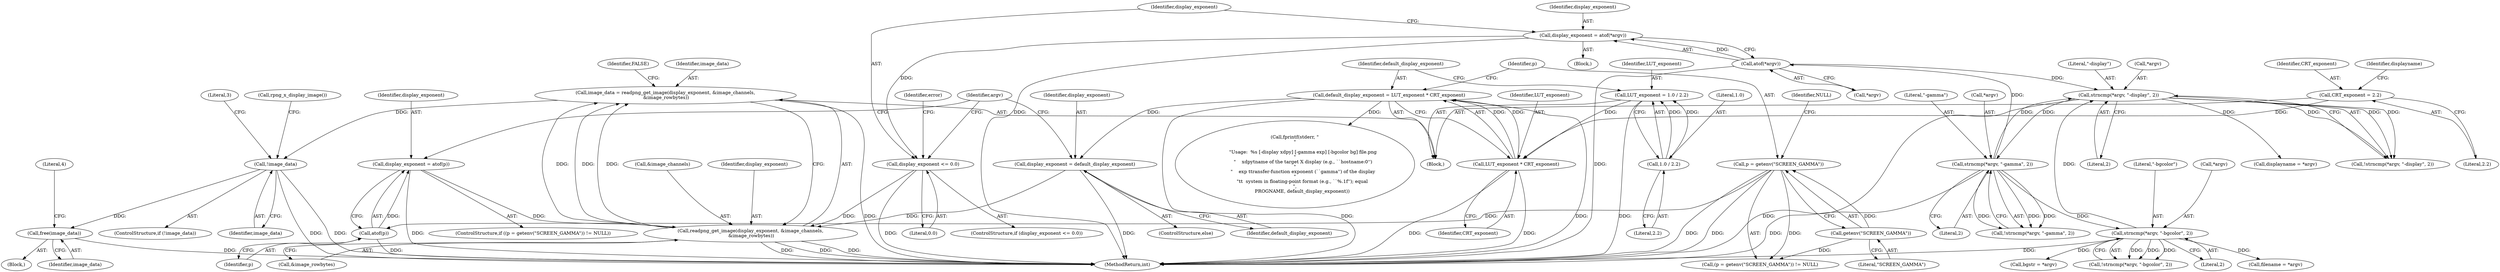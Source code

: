 digraph "0_Android_9d4853418ab2f754c2b63e091c29c5529b8b86ca_7@API" {
"1000497" [label="(Call,free(image_data))"];
"1000489" [label="(Call,!image_data)"];
"1000476" [label="(Call,image_data = readpng_get_image(display_exponent, &image_channels,\n &image_rowbytes))"];
"1000478" [label="(Call,readpng_get_image(display_exponent, &image_channels,\n &image_rowbytes))"];
"1000177" [label="(Call,display_exponent = atof(p))"];
"1000179" [label="(Call,atof(p))"];
"1000172" [label="(Call,p = getenv(\"SCREEN_GAMMA\"))"];
"1000174" [label="(Call,getenv(\"SCREEN_GAMMA\"))"];
"1000237" [label="(Call,display_exponent <= 0.0)"];
"1000231" [label="(Call,display_exponent = atof(*argv))"];
"1000233" [label="(Call,atof(*argv))"];
"1000216" [label="(Call,strncmp(*argv, \"-gamma\", 2))"];
"1000195" [label="(Call,strncmp(*argv, \"-display\", 2))"];
"1000245" [label="(Call,strncmp(*argv, \"-bgcolor\", 2))"];
"1000182" [label="(Call,display_exponent = default_display_exponent)"];
"1000165" [label="(Call,default_display_exponent = LUT_exponent * CRT_exponent)"];
"1000167" [label="(Call,LUT_exponent * CRT_exponent)"];
"1000160" [label="(Call,LUT_exponent = 1.0 / 2.2)"];
"1000162" [label="(Call,1.0 / 2.2)"];
"1000144" [label="(Call,CRT_exponent = 2.2)"];
"1000209" [label="(Call,displayname = *argv)"];
"1000493" [label="(Literal,3)"];
"1000173" [label="(Identifier,p)"];
"1000161" [label="(Identifier,LUT_exponent)"];
"1000496" [label="(Block,)"];
"1000177" [label="(Call,display_exponent = atof(p))"];
"1000241" [label="(Identifier,error)"];
"1000194" [label="(Call,!strncmp(*argv, \"-display\", 2))"];
"1000151" [label="(Identifier,displayname)"];
"1000239" [label="(Literal,0.0)"];
"1000488" [label="(ControlStructure,if (!image_data))"];
"1000477" [label="(Identifier,image_data)"];
"1000128" [label="(Block,)"];
"1000476" [label="(Call,image_data = readpng_get_image(display_exponent, &image_channels,\n &image_rowbytes))"];
"1000220" [label="(Literal,2)"];
"1000168" [label="(Identifier,LUT_exponent)"];
"1000480" [label="(Call,&image_channels)"];
"1000184" [label="(Identifier,default_display_exponent)"];
"1000195" [label="(Call,strncmp(*argv, \"-display\", 2))"];
"1000166" [label="(Identifier,default_display_exponent)"];
"1000552" [label="(MethodReturn,int)"];
"1000182" [label="(Call,display_exponent = default_display_exponent)"];
"1000174" [label="(Call,getenv(\"SCREEN_GAMMA\"))"];
"1000230" [label="(Block,)"];
"1000198" [label="(Literal,\"-display\")"];
"1000164" [label="(Literal,2.2)"];
"1000162" [label="(Call,1.0 / 2.2)"];
"1000219" [label="(Literal,\"-gamma\")"];
"1000489" [label="(Call,!image_data)"];
"1000145" [label="(Identifier,CRT_exponent)"];
"1000171" [label="(Call,(p = getenv(\"SCREEN_GAMMA\")) != NULL)"];
"1000485" [label="(Identifier,FALSE)"];
"1000234" [label="(Call,*argv)"];
"1000217" [label="(Call,*argv)"];
"1000183" [label="(Identifier,display_exponent)"];
"1000178" [label="(Identifier,display_exponent)"];
"1000144" [label="(Call,CRT_exponent = 2.2)"];
"1000500" [label="(Literal,4)"];
"1000248" [label="(Literal,\"-bgcolor\")"];
"1000236" [label="(ControlStructure,if (display_exponent <= 0.0))"];
"1000498" [label="(Identifier,image_data)"];
"1000244" [label="(Call,!strncmp(*argv, \"-bgcolor\", 2))"];
"1000189" [label="(Identifier,argv)"];
"1000176" [label="(Identifier,NULL)"];
"1000478" [label="(Call,readpng_get_image(display_exponent, &image_channels,\n &image_rowbytes))"];
"1000233" [label="(Call,atof(*argv))"];
"1000249" [label="(Literal,2)"];
"1000170" [label="(ControlStructure,if ((p = getenv(\"SCREEN_GAMMA\")) != NULL))"];
"1000318" [label="(Call,fprintf(stderr, \"\n\"\n\n           \"Usage:  %s [-display xdpy] [-gamma exp] [-bgcolor bg] file.png\n\"\n           \"    xdpy\tname of the target X display (e.g., ``hostname:0'')\n\"\n           \"    exp \ttransfer-function exponent (``gamma'') of the display\n\"\n          \"\t\t  system in floating-point format (e.g., ``%.1f''); equal\n\",\n          PROGNAME, default_display_exponent))"];
"1000146" [label="(Literal,2.2)"];
"1000290" [label="(Call,filename = *argv)"];
"1000231" [label="(Call,display_exponent = atof(*argv))"];
"1000490" [label="(Identifier,image_data)"];
"1000245" [label="(Call,strncmp(*argv, \"-bgcolor\", 2))"];
"1000260" [label="(Call,bgstr = *argv)"];
"1000215" [label="(Call,!strncmp(*argv, \"-gamma\", 2))"];
"1000237" [label="(Call,display_exponent <= 0.0)"];
"1000175" [label="(Literal,\"SCREEN_GAMMA\")"];
"1000196" [label="(Call,*argv)"];
"1000482" [label="(Call,&image_rowbytes)"];
"1000497" [label="(Call,free(image_data))"];
"1000479" [label="(Identifier,display_exponent)"];
"1000180" [label="(Identifier,p)"];
"1000238" [label="(Identifier,display_exponent)"];
"1000163" [label="(Literal,1.0)"];
"1000232" [label="(Identifier,display_exponent)"];
"1000495" [label="(Call,rpng_x_display_image())"];
"1000172" [label="(Call,p = getenv(\"SCREEN_GAMMA\"))"];
"1000216" [label="(Call,strncmp(*argv, \"-gamma\", 2))"];
"1000246" [label="(Call,*argv)"];
"1000179" [label="(Call,atof(p))"];
"1000160" [label="(Call,LUT_exponent = 1.0 / 2.2)"];
"1000181" [label="(ControlStructure,else)"];
"1000167" [label="(Call,LUT_exponent * CRT_exponent)"];
"1000199" [label="(Literal,2)"];
"1000169" [label="(Identifier,CRT_exponent)"];
"1000165" [label="(Call,default_display_exponent = LUT_exponent * CRT_exponent)"];
"1000497" -> "1000496"  [label="AST: "];
"1000497" -> "1000498"  [label="CFG: "];
"1000498" -> "1000497"  [label="AST: "];
"1000500" -> "1000497"  [label="CFG: "];
"1000497" -> "1000552"  [label="DDG: "];
"1000489" -> "1000497"  [label="DDG: "];
"1000489" -> "1000488"  [label="AST: "];
"1000489" -> "1000490"  [label="CFG: "];
"1000490" -> "1000489"  [label="AST: "];
"1000493" -> "1000489"  [label="CFG: "];
"1000495" -> "1000489"  [label="CFG: "];
"1000489" -> "1000552"  [label="DDG: "];
"1000489" -> "1000552"  [label="DDG: "];
"1000476" -> "1000489"  [label="DDG: "];
"1000476" -> "1000128"  [label="AST: "];
"1000476" -> "1000478"  [label="CFG: "];
"1000477" -> "1000476"  [label="AST: "];
"1000478" -> "1000476"  [label="AST: "];
"1000485" -> "1000476"  [label="CFG: "];
"1000476" -> "1000552"  [label="DDG: "];
"1000478" -> "1000476"  [label="DDG: "];
"1000478" -> "1000476"  [label="DDG: "];
"1000478" -> "1000476"  [label="DDG: "];
"1000478" -> "1000482"  [label="CFG: "];
"1000479" -> "1000478"  [label="AST: "];
"1000480" -> "1000478"  [label="AST: "];
"1000482" -> "1000478"  [label="AST: "];
"1000478" -> "1000552"  [label="DDG: "];
"1000478" -> "1000552"  [label="DDG: "];
"1000478" -> "1000552"  [label="DDG: "];
"1000177" -> "1000478"  [label="DDG: "];
"1000237" -> "1000478"  [label="DDG: "];
"1000182" -> "1000478"  [label="DDG: "];
"1000177" -> "1000170"  [label="AST: "];
"1000177" -> "1000179"  [label="CFG: "];
"1000178" -> "1000177"  [label="AST: "];
"1000179" -> "1000177"  [label="AST: "];
"1000189" -> "1000177"  [label="CFG: "];
"1000177" -> "1000552"  [label="DDG: "];
"1000179" -> "1000177"  [label="DDG: "];
"1000179" -> "1000180"  [label="CFG: "];
"1000180" -> "1000179"  [label="AST: "];
"1000179" -> "1000552"  [label="DDG: "];
"1000172" -> "1000179"  [label="DDG: "];
"1000172" -> "1000171"  [label="AST: "];
"1000172" -> "1000174"  [label="CFG: "];
"1000173" -> "1000172"  [label="AST: "];
"1000174" -> "1000172"  [label="AST: "];
"1000176" -> "1000172"  [label="CFG: "];
"1000172" -> "1000552"  [label="DDG: "];
"1000172" -> "1000552"  [label="DDG: "];
"1000172" -> "1000171"  [label="DDG: "];
"1000174" -> "1000172"  [label="DDG: "];
"1000174" -> "1000175"  [label="CFG: "];
"1000175" -> "1000174"  [label="AST: "];
"1000174" -> "1000171"  [label="DDG: "];
"1000237" -> "1000236"  [label="AST: "];
"1000237" -> "1000239"  [label="CFG: "];
"1000238" -> "1000237"  [label="AST: "];
"1000239" -> "1000237"  [label="AST: "];
"1000189" -> "1000237"  [label="CFG: "];
"1000241" -> "1000237"  [label="CFG: "];
"1000237" -> "1000552"  [label="DDG: "];
"1000231" -> "1000237"  [label="DDG: "];
"1000231" -> "1000230"  [label="AST: "];
"1000231" -> "1000233"  [label="CFG: "];
"1000232" -> "1000231"  [label="AST: "];
"1000233" -> "1000231"  [label="AST: "];
"1000238" -> "1000231"  [label="CFG: "];
"1000231" -> "1000552"  [label="DDG: "];
"1000233" -> "1000231"  [label="DDG: "];
"1000233" -> "1000234"  [label="CFG: "];
"1000234" -> "1000233"  [label="AST: "];
"1000233" -> "1000552"  [label="DDG: "];
"1000233" -> "1000195"  [label="DDG: "];
"1000216" -> "1000233"  [label="DDG: "];
"1000216" -> "1000215"  [label="AST: "];
"1000216" -> "1000220"  [label="CFG: "];
"1000217" -> "1000216"  [label="AST: "];
"1000219" -> "1000216"  [label="AST: "];
"1000220" -> "1000216"  [label="AST: "];
"1000215" -> "1000216"  [label="CFG: "];
"1000216" -> "1000552"  [label="DDG: "];
"1000216" -> "1000195"  [label="DDG: "];
"1000216" -> "1000215"  [label="DDG: "];
"1000216" -> "1000215"  [label="DDG: "];
"1000216" -> "1000215"  [label="DDG: "];
"1000195" -> "1000216"  [label="DDG: "];
"1000216" -> "1000245"  [label="DDG: "];
"1000195" -> "1000194"  [label="AST: "];
"1000195" -> "1000199"  [label="CFG: "];
"1000196" -> "1000195"  [label="AST: "];
"1000198" -> "1000195"  [label="AST: "];
"1000199" -> "1000195"  [label="AST: "];
"1000194" -> "1000195"  [label="CFG: "];
"1000195" -> "1000552"  [label="DDG: "];
"1000195" -> "1000194"  [label="DDG: "];
"1000195" -> "1000194"  [label="DDG: "];
"1000195" -> "1000194"  [label="DDG: "];
"1000245" -> "1000195"  [label="DDG: "];
"1000195" -> "1000209"  [label="DDG: "];
"1000245" -> "1000244"  [label="AST: "];
"1000245" -> "1000249"  [label="CFG: "];
"1000246" -> "1000245"  [label="AST: "];
"1000248" -> "1000245"  [label="AST: "];
"1000249" -> "1000245"  [label="AST: "];
"1000244" -> "1000245"  [label="CFG: "];
"1000245" -> "1000552"  [label="DDG: "];
"1000245" -> "1000244"  [label="DDG: "];
"1000245" -> "1000244"  [label="DDG: "];
"1000245" -> "1000244"  [label="DDG: "];
"1000245" -> "1000260"  [label="DDG: "];
"1000245" -> "1000290"  [label="DDG: "];
"1000182" -> "1000181"  [label="AST: "];
"1000182" -> "1000184"  [label="CFG: "];
"1000183" -> "1000182"  [label="AST: "];
"1000184" -> "1000182"  [label="AST: "];
"1000189" -> "1000182"  [label="CFG: "];
"1000182" -> "1000552"  [label="DDG: "];
"1000165" -> "1000182"  [label="DDG: "];
"1000165" -> "1000128"  [label="AST: "];
"1000165" -> "1000167"  [label="CFG: "];
"1000166" -> "1000165"  [label="AST: "];
"1000167" -> "1000165"  [label="AST: "];
"1000173" -> "1000165"  [label="CFG: "];
"1000165" -> "1000552"  [label="DDG: "];
"1000165" -> "1000552"  [label="DDG: "];
"1000167" -> "1000165"  [label="DDG: "];
"1000167" -> "1000165"  [label="DDG: "];
"1000165" -> "1000318"  [label="DDG: "];
"1000167" -> "1000169"  [label="CFG: "];
"1000168" -> "1000167"  [label="AST: "];
"1000169" -> "1000167"  [label="AST: "];
"1000167" -> "1000552"  [label="DDG: "];
"1000167" -> "1000552"  [label="DDG: "];
"1000160" -> "1000167"  [label="DDG: "];
"1000144" -> "1000167"  [label="DDG: "];
"1000160" -> "1000128"  [label="AST: "];
"1000160" -> "1000162"  [label="CFG: "];
"1000161" -> "1000160"  [label="AST: "];
"1000162" -> "1000160"  [label="AST: "];
"1000166" -> "1000160"  [label="CFG: "];
"1000160" -> "1000552"  [label="DDG: "];
"1000162" -> "1000160"  [label="DDG: "];
"1000162" -> "1000160"  [label="DDG: "];
"1000162" -> "1000164"  [label="CFG: "];
"1000163" -> "1000162"  [label="AST: "];
"1000164" -> "1000162"  [label="AST: "];
"1000144" -> "1000128"  [label="AST: "];
"1000144" -> "1000146"  [label="CFG: "];
"1000145" -> "1000144"  [label="AST: "];
"1000146" -> "1000144"  [label="AST: "];
"1000151" -> "1000144"  [label="CFG: "];
}
